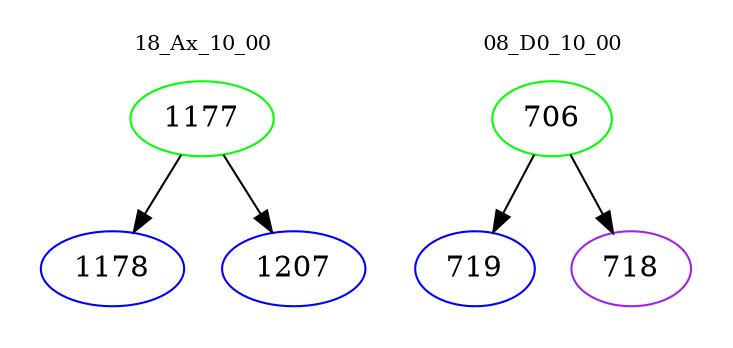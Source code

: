 digraph{
subgraph cluster_0 {
color = white
label = "18_Ax_10_00";
fontsize=10;
T0_1177 [label="1177", color="green"]
T0_1177 -> T0_1178 [color="black"]
T0_1178 [label="1178", color="blue"]
T0_1177 -> T0_1207 [color="black"]
T0_1207 [label="1207", color="blue"]
}
subgraph cluster_1 {
color = white
label = "08_D0_10_00";
fontsize=10;
T1_706 [label="706", color="green"]
T1_706 -> T1_719 [color="black"]
T1_719 [label="719", color="blue"]
T1_706 -> T1_718 [color="black"]
T1_718 [label="718", color="purple"]
}
}
